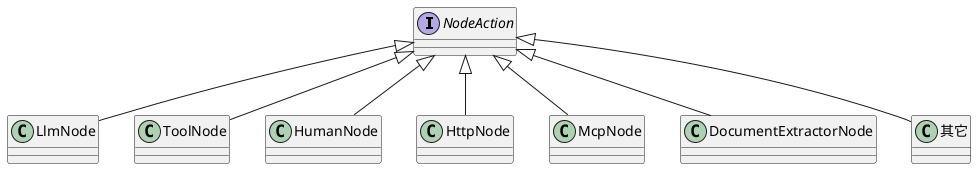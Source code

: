@startuml
'https://plantuml.com/class-diagram

interface NodeAction
class LlmNode
class ToolNode
class HumanNode
class HttpNode
class McpNode
class DocumentExtractorNode
class 其它


NodeAction <|-- LlmNode
NodeAction <|-- ToolNode
NodeAction <|-- HumanNode
NodeAction <|-- HttpNode
NodeAction <|-- McpNode
NodeAction <|-- DocumentExtractorNode
NodeAction <|-- 其它


@enduml